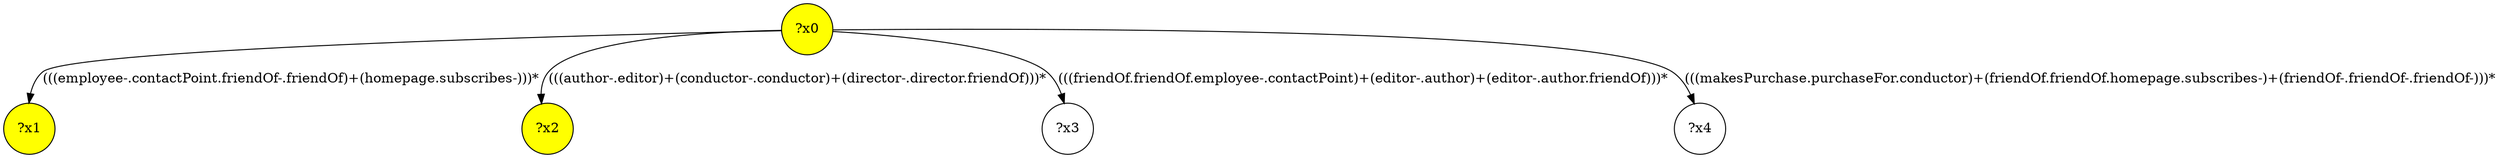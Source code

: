 digraph g {
	x1 [fillcolor="yellow", style="filled," shape=circle, label="?x1"];
	x2 [fillcolor="yellow", style="filled," shape=circle, label="?x2"];
	x0 [fillcolor="yellow", style="filled," shape=circle, label="?x0"];
	x0 -> x1 [label="(((employee-.contactPoint.friendOf-.friendOf)+(homepage.subscribes-)))*"];
	x0 -> x2 [label="(((author-.editor)+(conductor-.conductor)+(director-.director.friendOf)))*"];
	x3 [shape=circle, label="?x3"];
	x0 -> x3 [label="(((friendOf.friendOf.employee-.contactPoint)+(editor-.author)+(editor-.author.friendOf)))*"];
	x4 [shape=circle, label="?x4"];
	x0 -> x4 [label="(((makesPurchase.purchaseFor.conductor)+(friendOf.friendOf.homepage.subscribes-)+(friendOf-.friendOf-.friendOf-)))*"];
}
